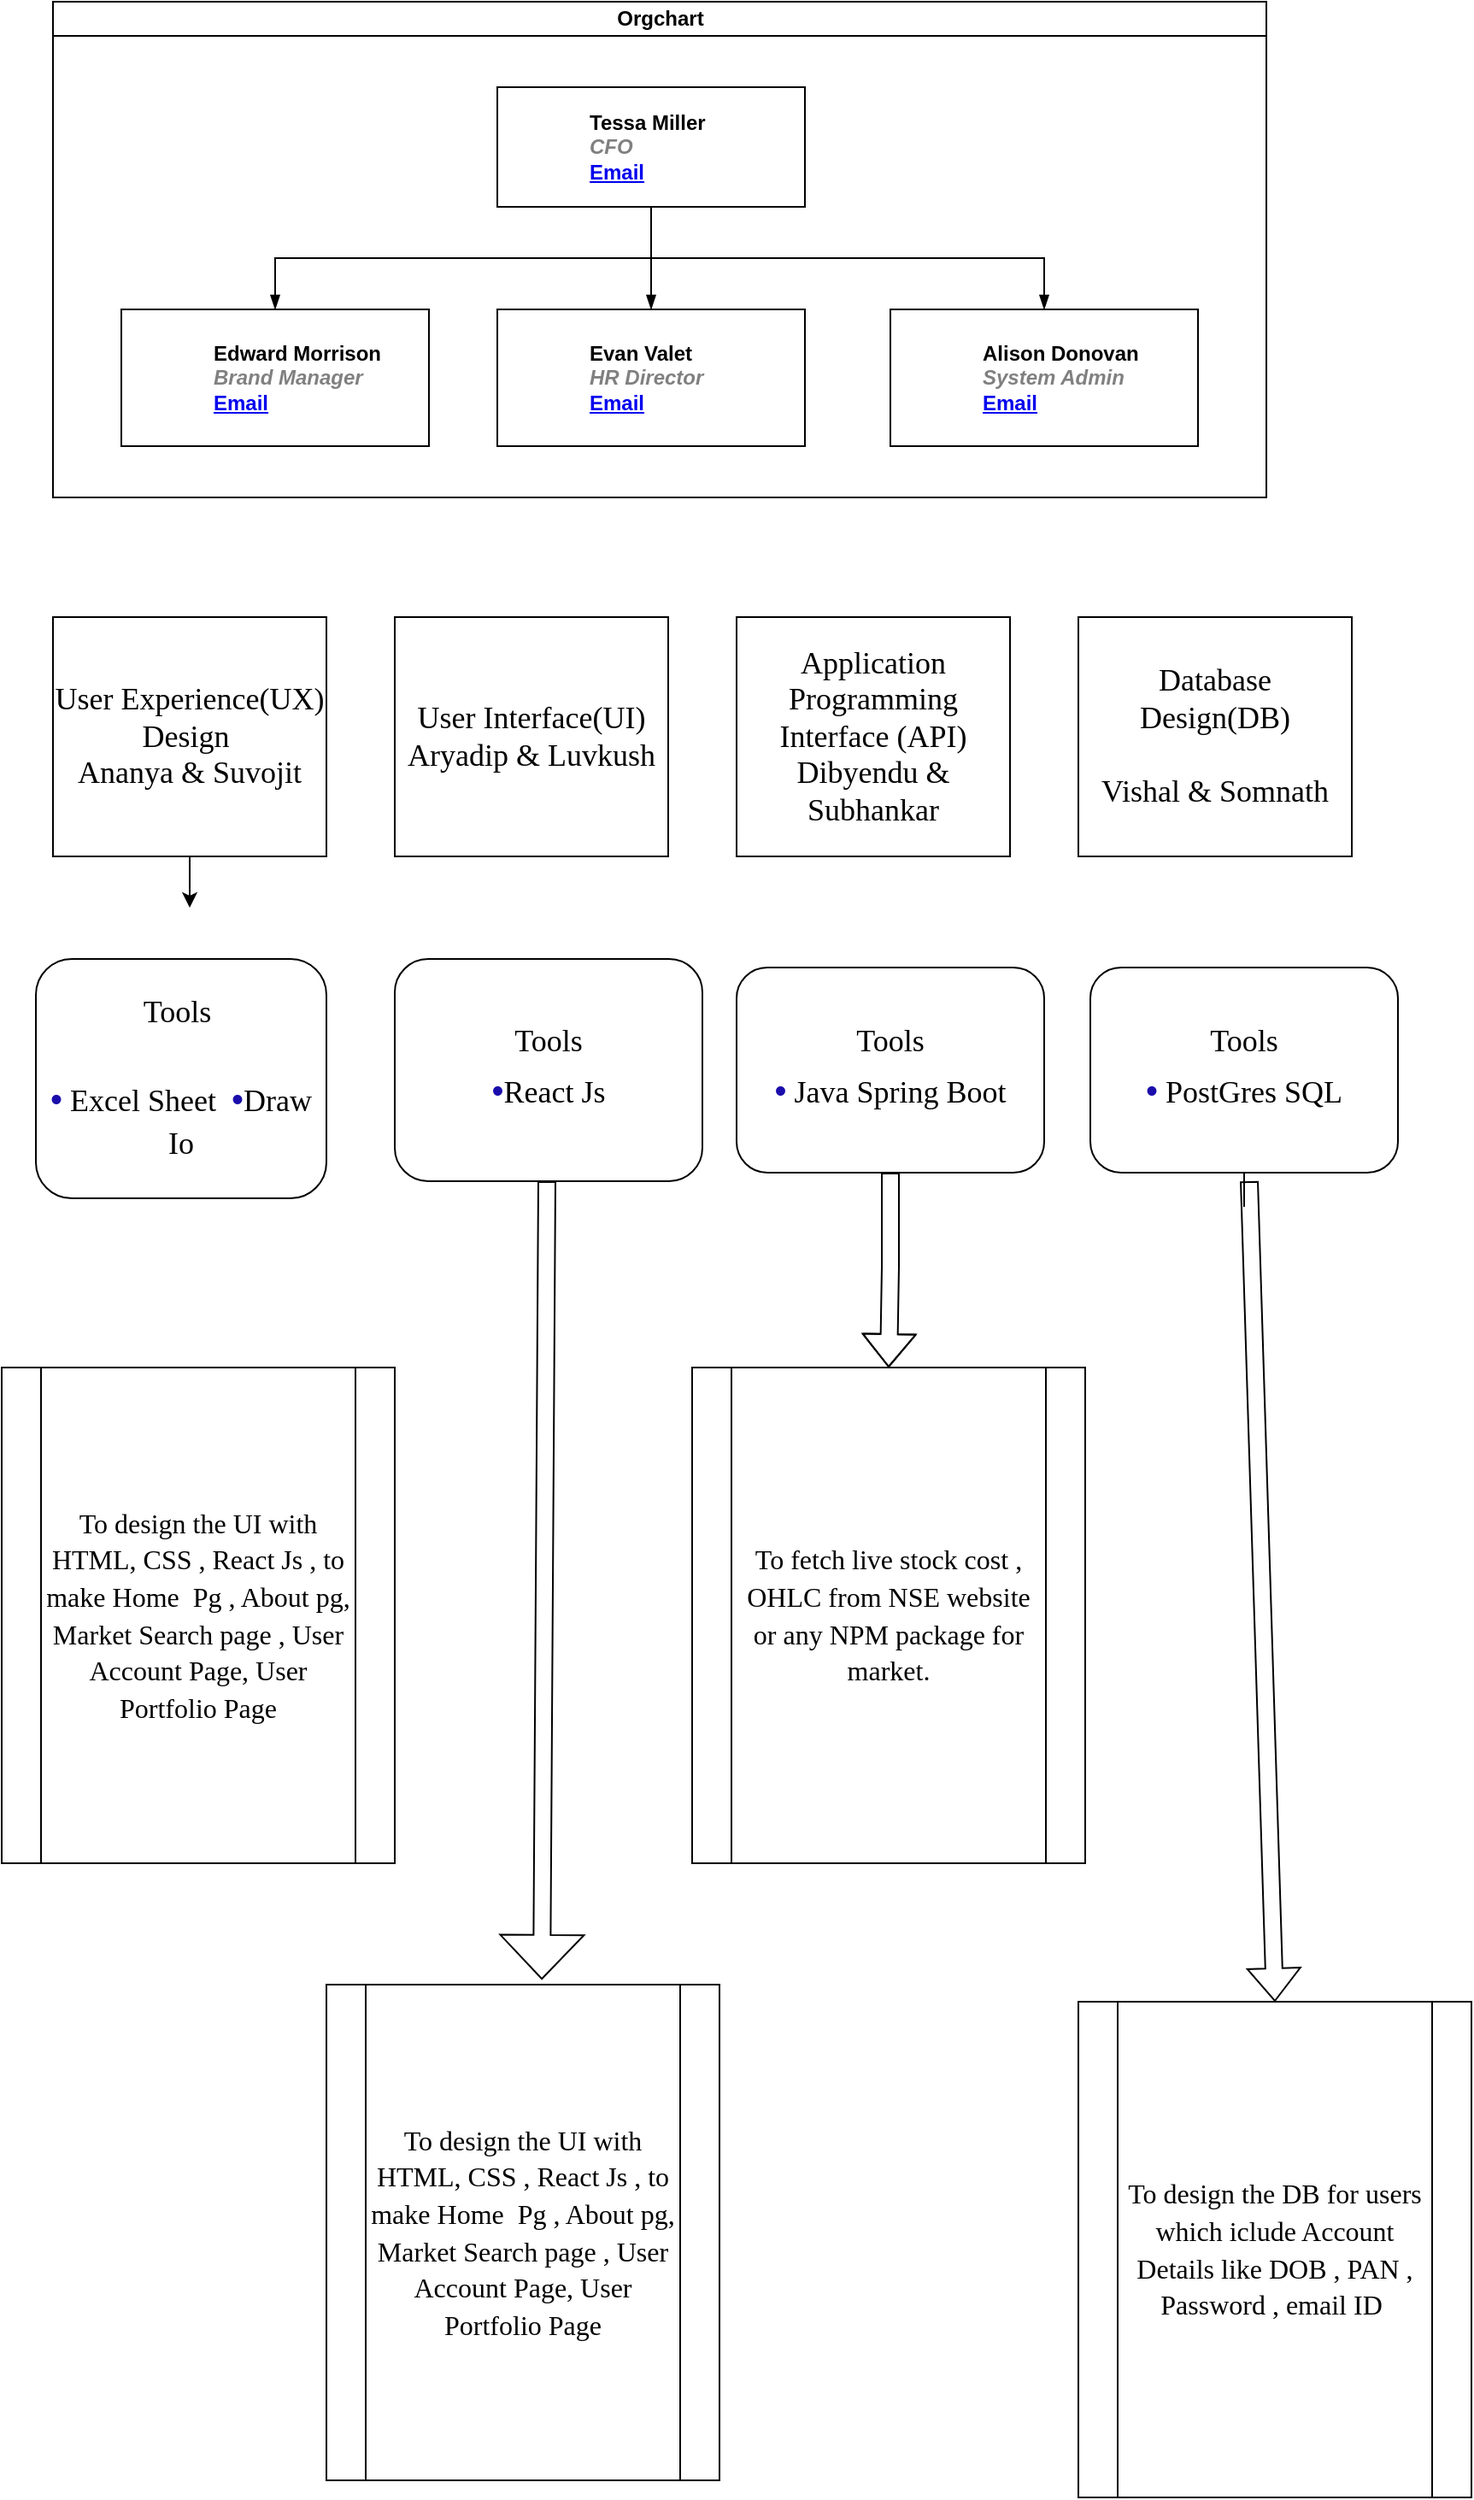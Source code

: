 <mxfile version="20.5.3" type="github">
  <diagram id="prtHgNgQTEPvFCAcTncT" name="Page-1">
    <mxGraphModel dx="868" dy="521" grid="1" gridSize="10" guides="1" tooltips="1" connect="1" arrows="1" fold="1" page="1" pageScale="1" pageWidth="827" pageHeight="1169" math="0" shadow="0">
      <root>
        <mxCell id="0" />
        <mxCell id="1" parent="0" />
        <mxCell id="dNxyNK7c78bLwvsdeMH5-11" value="Orgchart" style="swimlane;html=1;startSize=20;horizontal=1;containerType=tree;glass=0;" parent="1" vertex="1">
          <mxGeometry x="40" y="80" width="710" height="290" as="geometry" />
        </mxCell>
        <UserObject label="%name%&lt;br&gt;&lt;i style=&quot;color: gray&quot;&gt;%position%&lt;/i&gt;&lt;br&gt;&lt;a href=&quot;mailto:%email%&quot;&gt;Email&lt;/a&gt;" name="Tessa Miller" position="CFO" location="Office 1" email="me@example.com" placeholders="1" link="https://www.draw.io" id="dNxyNK7c78bLwvsdeMH5-12">
          <mxCell style="label;image=https://cdn3.iconfinder.com/data/icons/user-avatars-1/512/users-3-128.png;whiteSpace=wrap;html=1;rounded=0;glass=0;treeMoving=1;treeFolding=1;" parent="dNxyNK7c78bLwvsdeMH5-11" vertex="1">
            <mxGeometry x="260" y="50" width="180" height="70" as="geometry" />
          </mxCell>
        </UserObject>
        <mxCell id="dNxyNK7c78bLwvsdeMH5-13" value="" style="endArrow=blockThin;endFill=1;fontSize=11;edgeStyle=elbowEdgeStyle;elbow=vertical;rounded=0;" parent="dNxyNK7c78bLwvsdeMH5-11" source="dNxyNK7c78bLwvsdeMH5-12" target="dNxyNK7c78bLwvsdeMH5-14" edge="1">
          <mxGeometry relative="1" as="geometry" />
        </mxCell>
        <UserObject label="%name%&lt;br&gt;&lt;i style=&quot;color: gray&quot;&gt;%position%&lt;/i&gt;&lt;br&gt;&lt;a href=&quot;mailto:%email%&quot;&gt;Email&lt;/a&gt;" name="Edward Morrison" position="Brand Manager" location="Office 2" email="me@example.com" placeholders="1" link="https://www.draw.io" id="dNxyNK7c78bLwvsdeMH5-14">
          <mxCell style="label;image=https://cdn3.iconfinder.com/data/icons/user-avatars-1/512/users-10-3-128.png;whiteSpace=wrap;html=1;rounded=0;glass=0;treeFolding=1;treeMoving=1;" parent="dNxyNK7c78bLwvsdeMH5-11" vertex="1">
            <mxGeometry x="40" y="180" width="180" height="80" as="geometry" />
          </mxCell>
        </UserObject>
        <mxCell id="dNxyNK7c78bLwvsdeMH5-15" value="" style="endArrow=blockThin;endFill=1;fontSize=11;edgeStyle=elbowEdgeStyle;elbow=vertical;rounded=0;" parent="dNxyNK7c78bLwvsdeMH5-11" source="dNxyNK7c78bLwvsdeMH5-12" target="dNxyNK7c78bLwvsdeMH5-16" edge="1">
          <mxGeometry relative="1" as="geometry" />
        </mxCell>
        <UserObject label="%name%&lt;br&gt;&lt;i style=&quot;color: gray&quot;&gt;%position%&lt;/i&gt;&lt;br&gt;&lt;a href=&quot;mailto:%email%&quot;&gt;Email&lt;/a&gt;" name="Evan Valet" position="HR Director" location="Office 4" email="me@example.com" placeholders="1" link="https://www.draw.io" id="dNxyNK7c78bLwvsdeMH5-16">
          <mxCell style="label;image=https://cdn3.iconfinder.com/data/icons/user-avatars-1/512/users-9-2-128.png;whiteSpace=wrap;html=1;rounded=0;glass=0;treeFolding=1;treeMoving=1;" parent="dNxyNK7c78bLwvsdeMH5-11" vertex="1">
            <mxGeometry x="260" y="180" width="180" height="80" as="geometry" />
          </mxCell>
        </UserObject>
        <mxCell id="dNxyNK7c78bLwvsdeMH5-17" value="" style="endArrow=blockThin;endFill=1;fontSize=11;edgeStyle=elbowEdgeStyle;elbow=vertical;rounded=0;" parent="dNxyNK7c78bLwvsdeMH5-11" source="dNxyNK7c78bLwvsdeMH5-12" target="dNxyNK7c78bLwvsdeMH5-18" edge="1">
          <mxGeometry relative="1" as="geometry" />
        </mxCell>
        <UserObject label="%name%&lt;br&gt;&lt;i style=&quot;color: gray&quot;&gt;%position%&lt;/i&gt;&lt;br&gt;&lt;a href=&quot;mailto:%email%&quot;&gt;Email&lt;/a&gt;" name="Alison Donovan" position="System Admin" location="Office 3" email="me@example.com" placeholders="1" link="https://www.draw.io" id="dNxyNK7c78bLwvsdeMH5-18">
          <mxCell style="label;image=https://cdn3.iconfinder.com/data/icons/user-avatars-1/512/users-2-128.png;whiteSpace=wrap;html=1;rounded=0;glass=0;" parent="dNxyNK7c78bLwvsdeMH5-11" vertex="1">
            <mxGeometry x="490" y="180" width="180" height="80" as="geometry" />
          </mxCell>
        </UserObject>
        <mxCell id="LL_x_WGqo3-1e6lpiuNf-8" style="edgeStyle=orthogonalEdgeStyle;rounded=0;orthogonalLoop=1;jettySize=auto;html=1;exitX=0.5;exitY=1;exitDx=0;exitDy=0;fontFamily=Times New Roman;fontSize=18;" edge="1" parent="1" source="LL_x_WGqo3-1e6lpiuNf-2">
          <mxGeometry relative="1" as="geometry">
            <mxPoint x="120" y="610" as="targetPoint" />
          </mxGeometry>
        </mxCell>
        <mxCell id="LL_x_WGqo3-1e6lpiuNf-2" value="&lt;font face=&quot;Times New Roman&quot; style=&quot;font-size: 18px;&quot;&gt;User Experience(UX) Design&amp;nbsp;&lt;br&gt;Ananya &amp;amp; Suvojit&lt;/font&gt;" style="rounded=0;whiteSpace=wrap;html=1;" vertex="1" parent="1">
          <mxGeometry x="40" y="440" width="160" height="140" as="geometry" />
        </mxCell>
        <mxCell id="LL_x_WGqo3-1e6lpiuNf-3" value="User Interface(UI)&lt;br&gt;Aryadip &amp;amp; Luvkush" style="rounded=0;whiteSpace=wrap;html=1;fontFamily=Times New Roman;fontSize=18;" vertex="1" parent="1">
          <mxGeometry x="240" y="440" width="160" height="140" as="geometry" />
        </mxCell>
        <mxCell id="LL_x_WGqo3-1e6lpiuNf-4" value="Application Programming Interface (API)&lt;br&gt;Dibyendu &amp;amp; Subhankar" style="rounded=0;whiteSpace=wrap;html=1;fontFamily=Times New Roman;fontSize=18;" vertex="1" parent="1">
          <mxGeometry x="440" y="440" width="160" height="140" as="geometry" />
        </mxCell>
        <mxCell id="LL_x_WGqo3-1e6lpiuNf-5" value="Database Design(DB)&lt;br&gt;&lt;br&gt;Vishal &amp;amp; Somnath" style="rounded=0;whiteSpace=wrap;html=1;fontFamily=Times New Roman;fontSize=18;" vertex="1" parent="1">
          <mxGeometry x="640" y="440" width="160" height="140" as="geometry" />
        </mxCell>
        <mxCell id="LL_x_WGqo3-1e6lpiuNf-9" value="Tools&amp;nbsp;&lt;br&gt;&lt;br&gt;&lt;a style=&quot;color: rgb(26, 13, 171); text-decoration-line: none; -webkit-tap-highlight-color: rgba(0, 0, 0, 0.1); outline: 0px; font-family: arial, sans-serif; font-size: small; text-align: left; background-color: rgb(255, 255, 255);&quot; data-jrwt=&quot;1&quot; data-cthref=&quot;/url?sa=t&amp;amp;rct=j&amp;amp;q=&amp;amp;esrc=s&amp;amp;source=web&amp;amp;cd=&amp;amp;ved=2ahUKEwimpeWu_J37AhVpSGwGHYtFAUUQFnoECBQQAQ&amp;amp;url=https%3A%2F%2Fwww.thesaurus.com%2Fe%2Fgrammar%2Fbullet-point%2F&amp;amp;usg=AOvVaw36HovnqZUQ4N3tA4n6XIDp&quot; data-ctbtn=&quot;0&quot; data-ved=&quot;2ahUKEwimpeWu_J37AhVpSGwGHYtFAUUQFnoECBQQAQ&quot; data-usg=&quot;AOvVaw36HovnqZUQ4N3tA4n6XIDp&quot; data-jsarwt=&quot;1&quot; href=&quot;https://www.google.com/url?sa=t&amp;amp;rct=j&amp;amp;q=&amp;amp;esrc=s&amp;amp;source=web&amp;amp;cd=&amp;amp;ved=2ahUKEwimpeWu_J37AhVpSGwGHYtFAUUQFnoECBQQAQ&amp;amp;url=https%3A%2F%2Fwww.thesaurus.com%2Fe%2Fgrammar%2Fbullet-point%2F&amp;amp;usg=AOvVaw36HovnqZUQ4N3tA4n6XIDp&quot;&gt;&lt;h3 style=&quot;font-weight: 400; margin: 0px 0px 3px; padding: 5px 0px 0px; font-size: 20px; line-height: 1.3; display: inline-block;&quot; class=&quot;LC20lb MBeuO DKV0Md&quot;&gt;•&lt;/h3&gt;&lt;/a&gt;&amp;nbsp;Excel Sheet&amp;nbsp;&amp;nbsp;&lt;a style=&quot;color: rgb(26, 13, 171); text-decoration-line: none; -webkit-tap-highlight-color: rgba(0, 0, 0, 0.1); outline: 0px; font-family: arial, sans-serif; font-size: small; text-align: left; background-color: rgb(255, 255, 255);&quot; data-jrwt=&quot;1&quot; data-cthref=&quot;/url?sa=t&amp;amp;rct=j&amp;amp;q=&amp;amp;esrc=s&amp;amp;source=web&amp;amp;cd=&amp;amp;ved=2ahUKEwimpeWu_J37AhVpSGwGHYtFAUUQFnoECBQQAQ&amp;amp;url=https%3A%2F%2Fwww.thesaurus.com%2Fe%2Fgrammar%2Fbullet-point%2F&amp;amp;usg=AOvVaw36HovnqZUQ4N3tA4n6XIDp&quot; data-ctbtn=&quot;0&quot; data-ved=&quot;2ahUKEwimpeWu_J37AhVpSGwGHYtFAUUQFnoECBQQAQ&quot; data-usg=&quot;AOvVaw36HovnqZUQ4N3tA4n6XIDp&quot; data-jsarwt=&quot;1&quot; href=&quot;https://www.google.com/url?sa=t&amp;amp;rct=j&amp;amp;q=&amp;amp;esrc=s&amp;amp;source=web&amp;amp;cd=&amp;amp;ved=2ahUKEwimpeWu_J37AhVpSGwGHYtFAUUQFnoECBQQAQ&amp;amp;url=https%3A%2F%2Fwww.thesaurus.com%2Fe%2Fgrammar%2Fbullet-point%2F&amp;amp;usg=AOvVaw36HovnqZUQ4N3tA4n6XIDp&quot;&gt;&lt;h3 style=&quot;font-weight: 400; margin: 0px 0px 3px; padding: 5px 0px 0px; font-size: 20px; line-height: 1.3; display: inline-block;&quot; class=&quot;LC20lb MBeuO DKV0Md&quot;&gt;•&lt;/h3&gt;&lt;/a&gt;Draw Io" style="rounded=1;whiteSpace=wrap;html=1;fontFamily=Times New Roman;fontSize=18;" vertex="1" parent="1">
          <mxGeometry x="30" y="640" width="170" height="140" as="geometry" />
        </mxCell>
        <mxCell id="LL_x_WGqo3-1e6lpiuNf-10" value="Tools&lt;br&gt;&lt;a style=&quot;color: rgb(26, 13, 171); -webkit-tap-highlight-color: rgba(0, 0, 0, 0.1); outline: 0px; font-family: arial, sans-serif; font-size: small; text-align: left; background-color: rgb(255, 255, 255);&quot; data-jrwt=&quot;1&quot; data-cthref=&quot;/url?sa=t&amp;amp;rct=j&amp;amp;q=&amp;amp;esrc=s&amp;amp;source=web&amp;amp;cd=&amp;amp;ved=2ahUKEwimpeWu_J37AhVpSGwGHYtFAUUQFnoECBQQAQ&amp;amp;url=https%3A%2F%2Fwww.thesaurus.com%2Fe%2Fgrammar%2Fbullet-point%2F&amp;amp;usg=AOvVaw36HovnqZUQ4N3tA4n6XIDp&quot; data-ctbtn=&quot;0&quot; data-ved=&quot;2ahUKEwimpeWu_J37AhVpSGwGHYtFAUUQFnoECBQQAQ&quot; data-usg=&quot;AOvVaw36HovnqZUQ4N3tA4n6XIDp&quot; data-jsarwt=&quot;1&quot; href=&quot;https://www.google.com/url?sa=t&amp;amp;rct=j&amp;amp;q=&amp;amp;esrc=s&amp;amp;source=web&amp;amp;cd=&amp;amp;ved=2ahUKEwimpeWu_J37AhVpSGwGHYtFAUUQFnoECBQQAQ&amp;amp;url=https%3A%2F%2Fwww.thesaurus.com%2Fe%2Fgrammar%2Fbullet-point%2F&amp;amp;usg=AOvVaw36HovnqZUQ4N3tA4n6XIDp&quot;&gt;&lt;h3 style=&quot;font-weight: 400; margin: 0px 0px 3px; padding: 5px 0px 0px; font-size: 20px; line-height: 1.3; display: inline-block;&quot; class=&quot;LC20lb MBeuO DKV0Md&quot;&gt;•&lt;/h3&gt;&lt;/a&gt;React Js" style="rounded=1;whiteSpace=wrap;html=1;fontFamily=Times New Roman;fontSize=18;" vertex="1" parent="1">
          <mxGeometry x="240" y="640" width="180" height="130" as="geometry" />
        </mxCell>
        <mxCell id="LL_x_WGqo3-1e6lpiuNf-11" value="Tools&lt;br&gt;&lt;a href=&quot;https://www.google.com/url?sa=t&amp;amp;rct=j&amp;amp;q=&amp;amp;esrc=s&amp;amp;source=web&amp;amp;cd=&amp;amp;ved=2ahUKEwimpeWu_J37AhVpSGwGHYtFAUUQFnoECBQQAQ&amp;amp;url=https%3A%2F%2Fwww.thesaurus.com%2Fe%2Fgrammar%2Fbullet-point%2F&amp;amp;usg=AOvVaw36HovnqZUQ4N3tA4n6XIDp&quot; data-jsarwt=&quot;1&quot; data-usg=&quot;AOvVaw36HovnqZUQ4N3tA4n6XIDp&quot; data-ved=&quot;2ahUKEwimpeWu_J37AhVpSGwGHYtFAUUQFnoECBQQAQ&quot; data-ctbtn=&quot;0&quot; data-cthref=&quot;/url?sa=t&amp;amp;rct=j&amp;amp;q=&amp;amp;esrc=s&amp;amp;source=web&amp;amp;cd=&amp;amp;ved=2ahUKEwimpeWu_J37AhVpSGwGHYtFAUUQFnoECBQQAQ&amp;amp;url=https%3A%2F%2Fwww.thesaurus.com%2Fe%2Fgrammar%2Fbullet-point%2F&amp;amp;usg=AOvVaw36HovnqZUQ4N3tA4n6XIDp&quot; data-jrwt=&quot;1&quot; style=&quot;color: rgb(26, 13, 171); -webkit-tap-highlight-color: rgba(0, 0, 0, 0.1); outline: 0px; font-family: arial, sans-serif; font-size: small; text-align: left; background-color: rgb(255, 255, 255);&quot;&gt;&lt;h3 class=&quot;LC20lb MBeuO DKV0Md&quot; style=&quot;font-weight: 400; margin: 0px 0px 3px; padding: 5px 0px 0px; font-size: 20px; line-height: 1.3; display: inline-block;&quot;&gt;•&lt;/h3&gt;&lt;/a&gt;&amp;nbsp;Java Spring Boot" style="rounded=1;whiteSpace=wrap;html=1;fontFamily=Times New Roman;fontSize=18;" vertex="1" parent="1">
          <mxGeometry x="440" y="645" width="180" height="120" as="geometry" />
        </mxCell>
        <mxCell id="LL_x_WGqo3-1e6lpiuNf-21" style="edgeStyle=orthogonalEdgeStyle;rounded=0;orthogonalLoop=1;jettySize=auto;html=1;exitX=0.5;exitY=1;exitDx=0;exitDy=0;fontFamily=Times New Roman;fontSize=11;" edge="1" parent="1" source="LL_x_WGqo3-1e6lpiuNf-12">
          <mxGeometry relative="1" as="geometry">
            <mxPoint x="737" y="710" as="targetPoint" />
          </mxGeometry>
        </mxCell>
        <mxCell id="LL_x_WGqo3-1e6lpiuNf-12" value="Tools&lt;br&gt;&lt;a href=&quot;https://www.google.com/url?sa=t&amp;amp;rct=j&amp;amp;q=&amp;amp;esrc=s&amp;amp;source=web&amp;amp;cd=&amp;amp;ved=2ahUKEwimpeWu_J37AhVpSGwGHYtFAUUQFnoECBQQAQ&amp;amp;url=https%3A%2F%2Fwww.thesaurus.com%2Fe%2Fgrammar%2Fbullet-point%2F&amp;amp;usg=AOvVaw36HovnqZUQ4N3tA4n6XIDp&quot; data-jsarwt=&quot;1&quot; data-usg=&quot;AOvVaw36HovnqZUQ4N3tA4n6XIDp&quot; data-ved=&quot;2ahUKEwimpeWu_J37AhVpSGwGHYtFAUUQFnoECBQQAQ&quot; data-ctbtn=&quot;0&quot; data-cthref=&quot;/url?sa=t&amp;amp;rct=j&amp;amp;q=&amp;amp;esrc=s&amp;amp;source=web&amp;amp;cd=&amp;amp;ved=2ahUKEwimpeWu_J37AhVpSGwGHYtFAUUQFnoECBQQAQ&amp;amp;url=https%3A%2F%2Fwww.thesaurus.com%2Fe%2Fgrammar%2Fbullet-point%2F&amp;amp;usg=AOvVaw36HovnqZUQ4N3tA4n6XIDp&quot; data-jrwt=&quot;1&quot; style=&quot;color: rgb(26, 13, 171); -webkit-tap-highlight-color: rgba(0, 0, 0, 0.1); outline: 0px; font-family: arial, sans-serif; font-size: small; text-align: left; background-color: rgb(255, 255, 255);&quot;&gt;&lt;h3 class=&quot;LC20lb MBeuO DKV0Md&quot; style=&quot;font-weight: 400; margin: 0px 0px 3px; padding: 5px 0px 0px; font-size: 20px; line-height: 1.3; display: inline-block;&quot;&gt;•&lt;/h3&gt;&lt;/a&gt;&amp;nbsp;PostGres SQL" style="rounded=1;whiteSpace=wrap;html=1;fontFamily=Times New Roman;fontSize=18;" vertex="1" parent="1">
          <mxGeometry x="647" y="645" width="180" height="120" as="geometry" />
        </mxCell>
        <mxCell id="LL_x_WGqo3-1e6lpiuNf-13" style="edgeStyle=orthogonalEdgeStyle;rounded=0;orthogonalLoop=1;jettySize=auto;html=1;exitX=0.5;exitY=1;exitDx=0;exitDy=0;fontFamily=Times New Roman;fontSize=18;" edge="1" parent="1" source="LL_x_WGqo3-1e6lpiuNf-9" target="LL_x_WGqo3-1e6lpiuNf-9">
          <mxGeometry relative="1" as="geometry" />
        </mxCell>
        <mxCell id="LL_x_WGqo3-1e6lpiuNf-14" value="&lt;font size=&quot;3&quot;&gt;To design the UI with HTML, CSS , React Js , to make Home&amp;nbsp; Pg , About pg, Market Search page , User Account Page, User Portfolio Page&lt;/font&gt;" style="shape=process;whiteSpace=wrap;html=1;backgroundOutline=1;fontFamily=Times New Roman;fontSize=18;" vertex="1" parent="1">
          <mxGeometry x="200" y="1240" width="230" height="290" as="geometry" />
        </mxCell>
        <mxCell id="LL_x_WGqo3-1e6lpiuNf-15" value="&lt;font size=&quot;3&quot;&gt;To fetch live stock cost , OHLC from NSE website or any NPM package for market.&lt;/font&gt;" style="shape=process;whiteSpace=wrap;html=1;backgroundOutline=1;fontFamily=Times New Roman;fontSize=18;" vertex="1" parent="1">
          <mxGeometry x="414" y="879" width="230" height="290" as="geometry" />
        </mxCell>
        <mxCell id="LL_x_WGqo3-1e6lpiuNf-16" value="&lt;font size=&quot;3&quot;&gt;To design the DB for users which iclude Account Details like DOB , PAN , Password , email ID&amp;nbsp;&lt;/font&gt;" style="shape=process;whiteSpace=wrap;html=1;backgroundOutline=1;fontFamily=Times New Roman;fontSize=18;" vertex="1" parent="1">
          <mxGeometry x="640" y="1250" width="230" height="290" as="geometry" />
        </mxCell>
        <mxCell id="LL_x_WGqo3-1e6lpiuNf-17" value="&lt;font size=&quot;3&quot;&gt;To design the UI with HTML, CSS , React Js , to make Home&amp;nbsp; Pg , About pg, Market Search page , User Account Page, User Portfolio Page&lt;/font&gt;" style="shape=process;whiteSpace=wrap;html=1;backgroundOutline=1;fontFamily=Times New Roman;fontSize=18;" vertex="1" parent="1">
          <mxGeometry x="10" y="879" width="230" height="290" as="geometry" />
        </mxCell>
        <mxCell id="LL_x_WGqo3-1e6lpiuNf-18" value="" style="shape=flexArrow;endArrow=classic;html=1;rounded=0;fontFamily=Times New Roman;fontSize=11;endWidth=38;endSize=8.22;entryX=0.548;entryY=-0.01;entryDx=0;entryDy=0;entryPerimeter=0;" edge="1" parent="1" target="LL_x_WGqo3-1e6lpiuNf-14">
          <mxGeometry width="50" height="50" relative="1" as="geometry">
            <mxPoint x="329" y="770" as="sourcePoint" />
            <mxPoint x="330" y="1110" as="targetPoint" />
            <Array as="points" />
          </mxGeometry>
        </mxCell>
        <mxCell id="LL_x_WGqo3-1e6lpiuNf-19" value="" style="shape=flexArrow;endArrow=classic;html=1;rounded=0;fontFamily=Times New Roman;fontSize=11;entryX=0.5;entryY=0;entryDx=0;entryDy=0;" edge="1" parent="1" target="LL_x_WGqo3-1e6lpiuNf-16">
          <mxGeometry width="50" height="50" relative="1" as="geometry">
            <mxPoint x="740" y="770" as="sourcePoint" />
            <mxPoint x="460" y="1120" as="targetPoint" />
            <Array as="points" />
          </mxGeometry>
        </mxCell>
        <mxCell id="LL_x_WGqo3-1e6lpiuNf-25" value="" style="shape=flexArrow;endArrow=classic;html=1;rounded=0;fontFamily=Times New Roman;fontSize=11;exitX=0.5;exitY=1;exitDx=0;exitDy=0;entryX=0.5;entryY=0;entryDx=0;entryDy=0;" edge="1" parent="1" source="LL_x_WGqo3-1e6lpiuNf-11" target="LL_x_WGqo3-1e6lpiuNf-15">
          <mxGeometry width="50" height="50" relative="1" as="geometry">
            <mxPoint x="370" y="970" as="sourcePoint" />
            <mxPoint x="520" y="880" as="targetPoint" />
            <Array as="points">
              <mxPoint x="530" y="820" />
            </Array>
          </mxGeometry>
        </mxCell>
      </root>
    </mxGraphModel>
  </diagram>
</mxfile>
